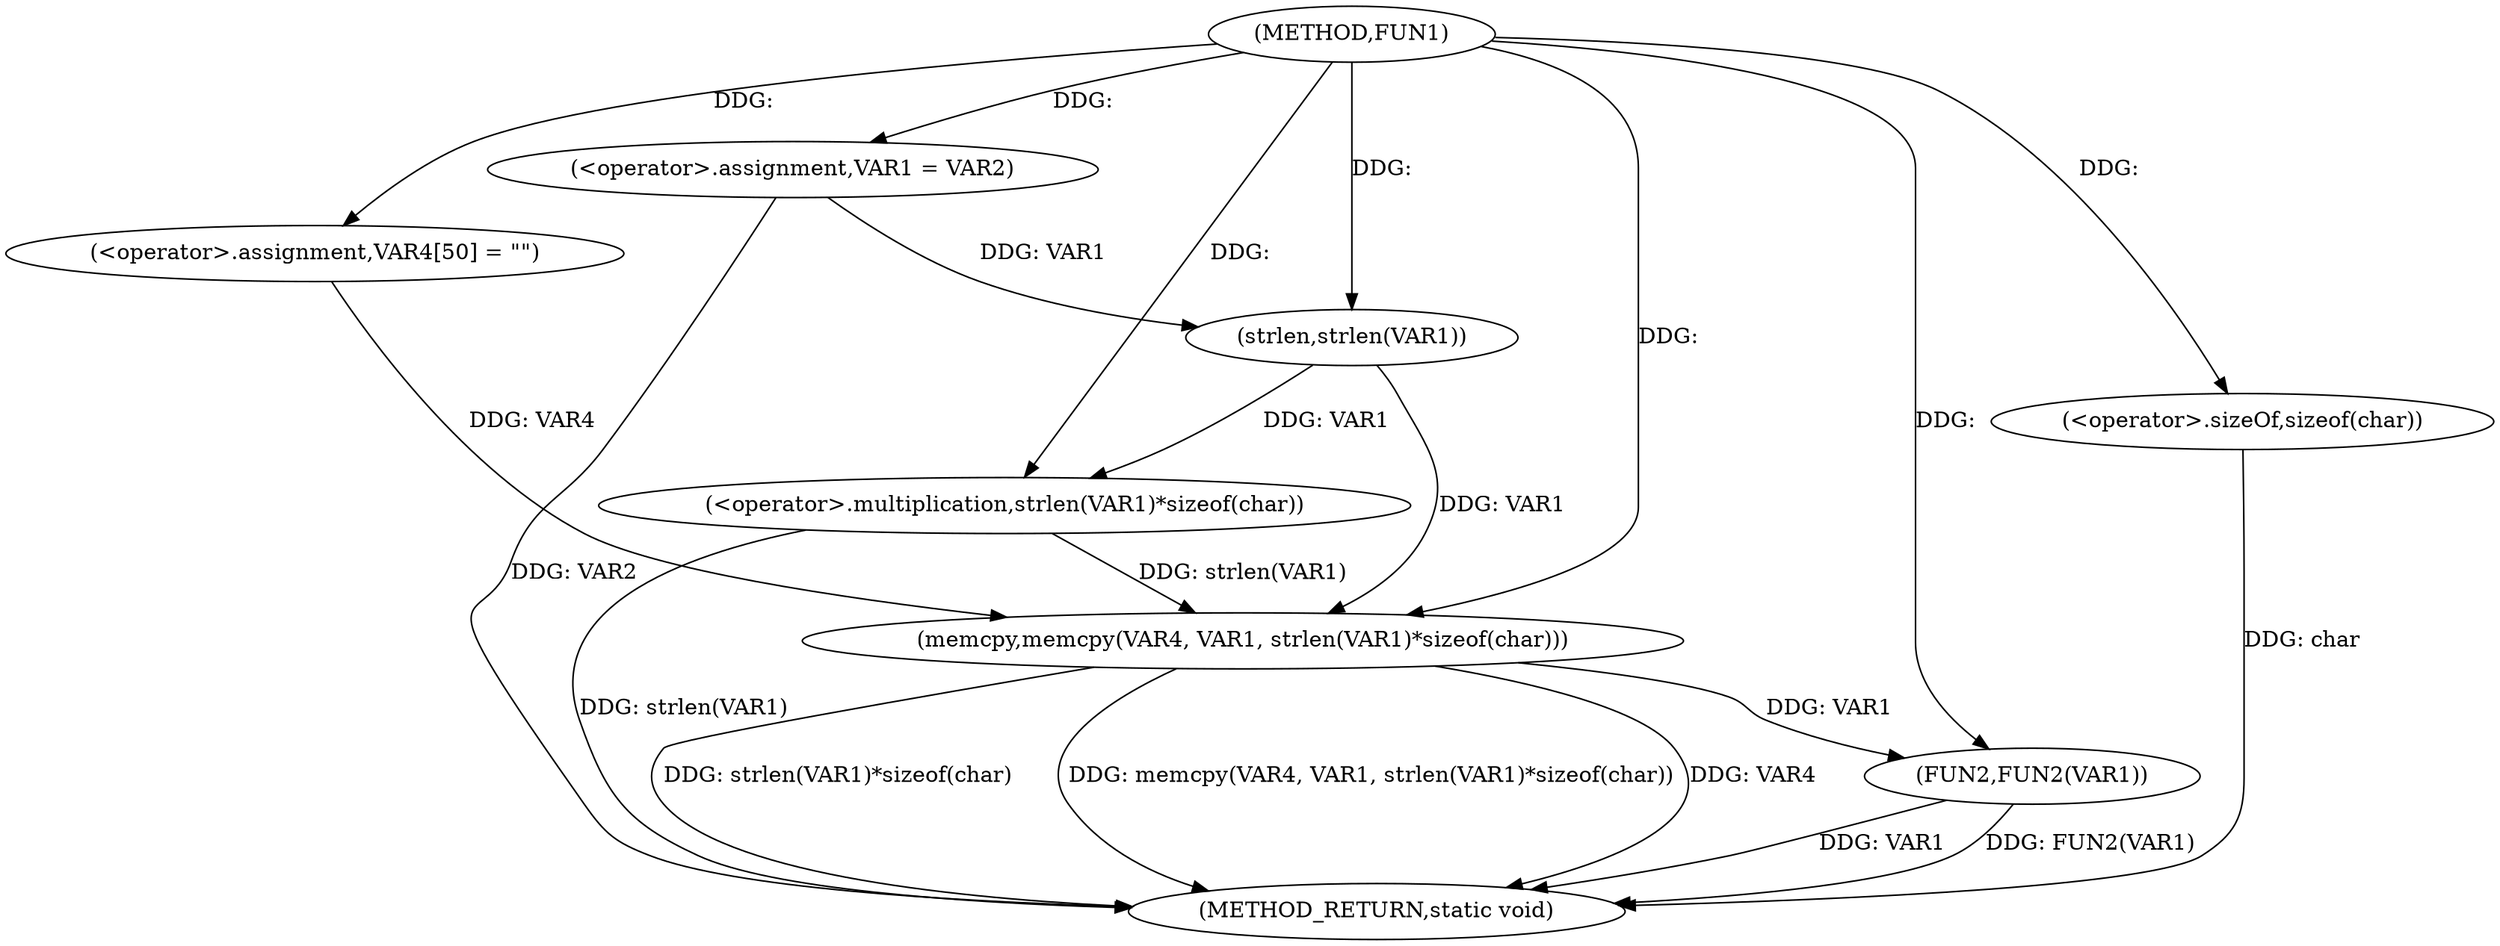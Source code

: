 digraph FUN1 {  
"1000100" [label = "(METHOD,FUN1)" ]
"1000124" [label = "(METHOD_RETURN,static void)" ]
"1000104" [label = "(<operator>.assignment,VAR1 = VAR2)" ]
"1000111" [label = "(<operator>.assignment,VAR4[50] = \"\")" ]
"1000114" [label = "(memcpy,memcpy(VAR4, VAR1, strlen(VAR1)*sizeof(char)))" ]
"1000117" [label = "(<operator>.multiplication,strlen(VAR1)*sizeof(char))" ]
"1000118" [label = "(strlen,strlen(VAR1))" ]
"1000120" [label = "(<operator>.sizeOf,sizeof(char))" ]
"1000122" [label = "(FUN2,FUN2(VAR1))" ]
  "1000114" -> "1000124"  [ label = "DDG: strlen(VAR1)*sizeof(char)"] 
  "1000114" -> "1000124"  [ label = "DDG: memcpy(VAR4, VAR1, strlen(VAR1)*sizeof(char))"] 
  "1000122" -> "1000124"  [ label = "DDG: VAR1"] 
  "1000117" -> "1000124"  [ label = "DDG: strlen(VAR1)"] 
  "1000122" -> "1000124"  [ label = "DDG: FUN2(VAR1)"] 
  "1000104" -> "1000124"  [ label = "DDG: VAR2"] 
  "1000114" -> "1000124"  [ label = "DDG: VAR4"] 
  "1000120" -> "1000124"  [ label = "DDG: char"] 
  "1000100" -> "1000104"  [ label = "DDG: "] 
  "1000100" -> "1000111"  [ label = "DDG: "] 
  "1000111" -> "1000114"  [ label = "DDG: VAR4"] 
  "1000100" -> "1000114"  [ label = "DDG: "] 
  "1000118" -> "1000114"  [ label = "DDG: VAR1"] 
  "1000117" -> "1000114"  [ label = "DDG: strlen(VAR1)"] 
  "1000118" -> "1000117"  [ label = "DDG: VAR1"] 
  "1000104" -> "1000118"  [ label = "DDG: VAR1"] 
  "1000100" -> "1000118"  [ label = "DDG: "] 
  "1000100" -> "1000117"  [ label = "DDG: "] 
  "1000100" -> "1000120"  [ label = "DDG: "] 
  "1000114" -> "1000122"  [ label = "DDG: VAR1"] 
  "1000100" -> "1000122"  [ label = "DDG: "] 
}
